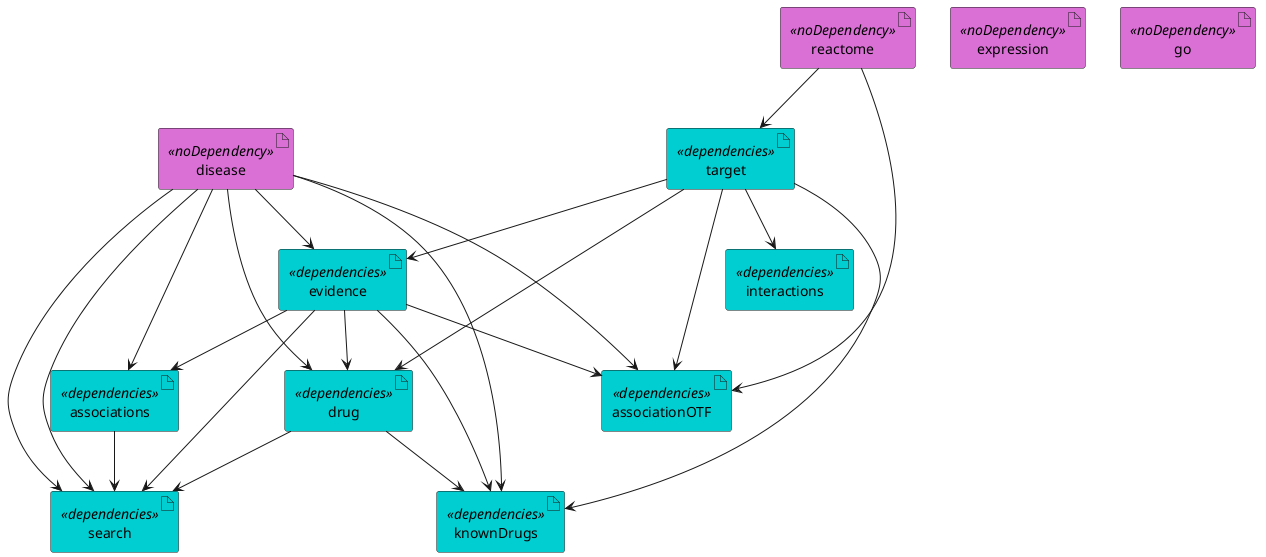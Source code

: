@startuml
skinparam interface {
    backgroundColor<<input>> darkblue
    backgroundColor<<output>> cyan
}
skinparam artifact {
     backgroundColor<<noDependency>> orchid
     backgroundColor<<dependencies>> darkturquoise
 }
' steps
artifact associations <<dependencies>>
artifact associationOTF <<dependencies>>
artifact disease <<noDependency>>
artifact drug <<dependencies>>
artifact evidence <<dependencies>>
artifact expression <<noDependency>>
artifact go <<noDependency>>
artifact interactions <<dependencies>>
artifact knownDrugs <<dependencies>>
artifact reactome <<noDependency>>
artifact search <<dependencies>>
artifact target <<dependencies>>

reactome --> target

evidence --> associations
disease --> associations

reactome --> associationOTF
evidence --> associationOTF
disease --> associationOTF
target --> associationOTF

target --> drug
disease --> drug
evidence --> drug
target --> evidence
disease --> evidence

evidence --> knownDrugs
disease --> knownDrugs
target --> knownDrugs
drug --> knownDrugs

evidence --> search
disease --> search
disease --> search
drug --> search
associations --> search

target --> interactions

@enduml

